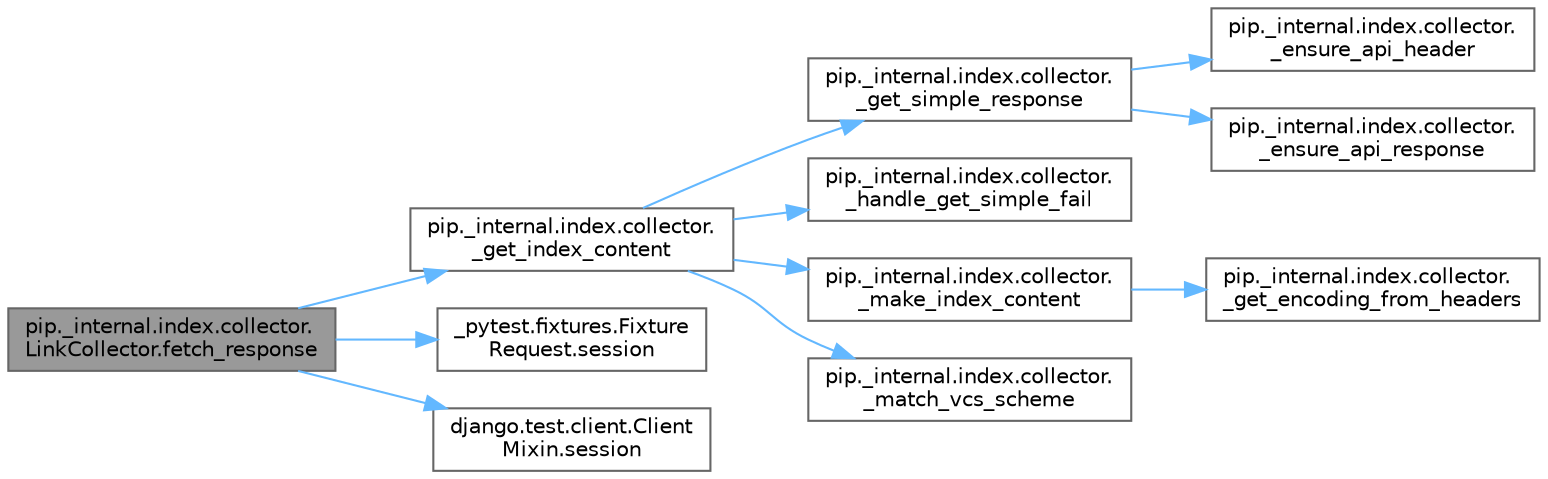 digraph "pip._internal.index.collector.LinkCollector.fetch_response"
{
 // LATEX_PDF_SIZE
  bgcolor="transparent";
  edge [fontname=Helvetica,fontsize=10,labelfontname=Helvetica,labelfontsize=10];
  node [fontname=Helvetica,fontsize=10,shape=box,height=0.2,width=0.4];
  rankdir="LR";
  Node1 [id="Node000001",label="pip._internal.index.collector.\lLinkCollector.fetch_response",height=0.2,width=0.4,color="gray40", fillcolor="grey60", style="filled", fontcolor="black",tooltip=" "];
  Node1 -> Node2 [id="edge1_Node000001_Node000002",color="steelblue1",style="solid",tooltip=" "];
  Node2 [id="Node000002",label="pip._internal.index.collector.\l_get_index_content",height=0.2,width=0.4,color="grey40", fillcolor="white", style="filled",URL="$namespacepip_1_1__internal_1_1index_1_1collector.html#a3a6a6c24e3fe597de872c973bdc5453f",tooltip=" "];
  Node2 -> Node3 [id="edge2_Node000002_Node000003",color="steelblue1",style="solid",tooltip=" "];
  Node3 [id="Node000003",label="pip._internal.index.collector.\l_get_simple_response",height=0.2,width=0.4,color="grey40", fillcolor="white", style="filled",URL="$namespacepip_1_1__internal_1_1index_1_1collector.html#a51f18d8c07db055b0d70a1c07352ca65",tooltip=" "];
  Node3 -> Node4 [id="edge3_Node000003_Node000004",color="steelblue1",style="solid",tooltip=" "];
  Node4 [id="Node000004",label="pip._internal.index.collector.\l_ensure_api_header",height=0.2,width=0.4,color="grey40", fillcolor="white", style="filled",URL="$namespacepip_1_1__internal_1_1index_1_1collector.html#a42a8ceade8ccc8465c27adbd9d838989",tooltip=" "];
  Node3 -> Node5 [id="edge4_Node000003_Node000005",color="steelblue1",style="solid",tooltip=" "];
  Node5 [id="Node000005",label="pip._internal.index.collector.\l_ensure_api_response",height=0.2,width=0.4,color="grey40", fillcolor="white", style="filled",URL="$namespacepip_1_1__internal_1_1index_1_1collector.html#af609aa90dc4439bda4baa2ff0c84b21a",tooltip=" "];
  Node2 -> Node6 [id="edge5_Node000002_Node000006",color="steelblue1",style="solid",tooltip=" "];
  Node6 [id="Node000006",label="pip._internal.index.collector.\l_handle_get_simple_fail",height=0.2,width=0.4,color="grey40", fillcolor="white", style="filled",URL="$namespacepip_1_1__internal_1_1index_1_1collector.html#a44b4c7dac0c162bfbf0e9e2a58dfb928",tooltip=" "];
  Node2 -> Node7 [id="edge6_Node000002_Node000007",color="steelblue1",style="solid",tooltip=" "];
  Node7 [id="Node000007",label="pip._internal.index.collector.\l_make_index_content",height=0.2,width=0.4,color="grey40", fillcolor="white", style="filled",URL="$namespacepip_1_1__internal_1_1index_1_1collector.html#a98fb9b3c28915b9fb535b5eb8abd7178",tooltip=" "];
  Node7 -> Node8 [id="edge7_Node000007_Node000008",color="steelblue1",style="solid",tooltip=" "];
  Node8 [id="Node000008",label="pip._internal.index.collector.\l_get_encoding_from_headers",height=0.2,width=0.4,color="grey40", fillcolor="white", style="filled",URL="$namespacepip_1_1__internal_1_1index_1_1collector.html#a7f1e220223a18a2ef3cc098a1a74d452",tooltip=" "];
  Node2 -> Node9 [id="edge8_Node000002_Node000009",color="steelblue1",style="solid",tooltip=" "];
  Node9 [id="Node000009",label="pip._internal.index.collector.\l_match_vcs_scheme",height=0.2,width=0.4,color="grey40", fillcolor="white", style="filled",URL="$namespacepip_1_1__internal_1_1index_1_1collector.html#a0c1f28de3235a921b96d7dd5a70abd42",tooltip=" "];
  Node1 -> Node10 [id="edge9_Node000001_Node000010",color="steelblue1",style="solid",tooltip=" "];
  Node10 [id="Node000010",label="_pytest.fixtures.Fixture\lRequest.session",height=0.2,width=0.4,color="grey40", fillcolor="white", style="filled",URL="$class__pytest_1_1fixtures_1_1_fixture_request.html#a036bd83bde7d69bd385c8404bb0f8dd7",tooltip=" "];
  Node1 -> Node11 [id="edge10_Node000001_Node000011",color="steelblue1",style="solid",tooltip=" "];
  Node11 [id="Node000011",label="django.test.client.Client\lMixin.session",height=0.2,width=0.4,color="grey40", fillcolor="white", style="filled",URL="$classdjango_1_1test_1_1client_1_1_client_mixin.html#af7f22841bb68fc37a4cccb6b8d92dc40",tooltip=" "];
}
